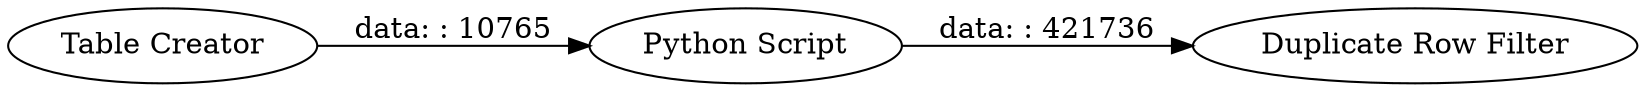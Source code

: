 digraph {
	"3949064189954512210_2262" [label="Python Script"]
	"3949064189954512210_2263" [label="Duplicate Row Filter"]
	"3949064189954512210_2176" [label="Table Creator"]
	"3949064189954512210_2262" -> "3949064189954512210_2263" [label="data: : 421736"]
	"3949064189954512210_2176" -> "3949064189954512210_2262" [label="data: : 10765"]
	rankdir=LR
}
